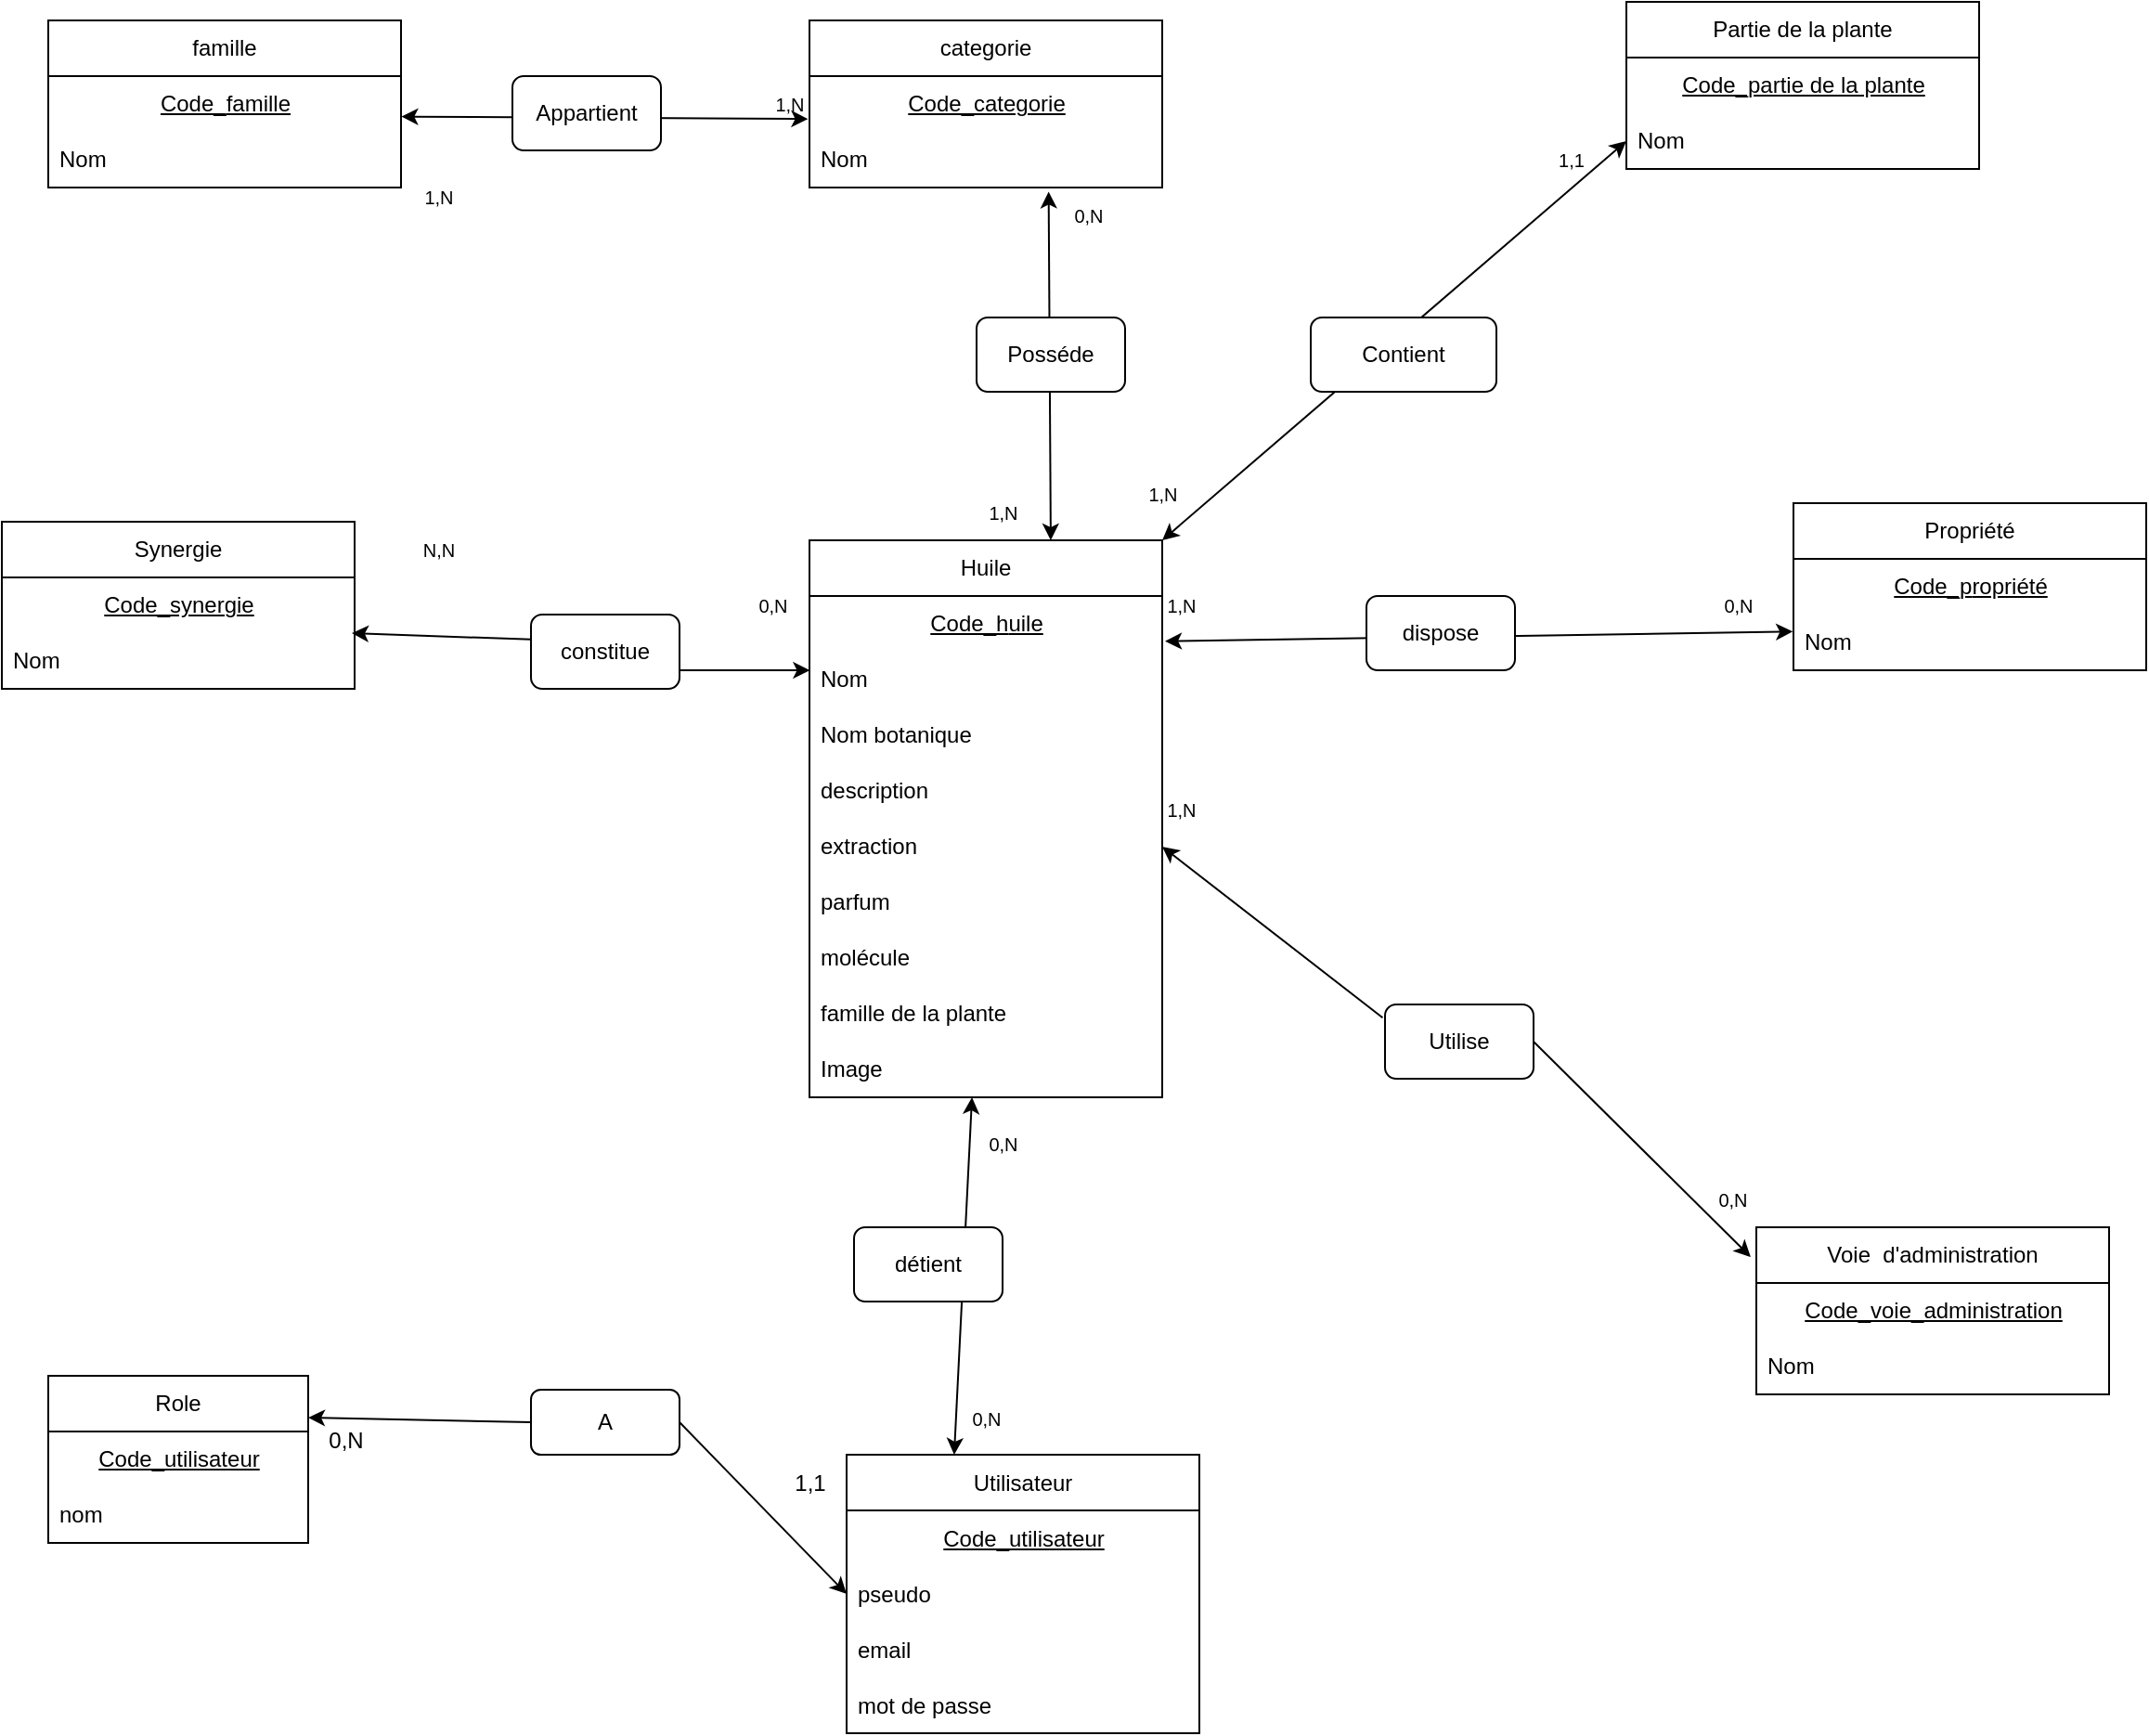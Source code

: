 <mxfile>
    <diagram id="7DcqBuMjETp8IMpF0-HL" name="Page-1">
        <mxGraphModel dx="2398" dy="2233" grid="1" gridSize="10" guides="1" tooltips="1" connect="1" arrows="1" fold="1" page="1" pageScale="1" pageWidth="827" pageHeight="1169" background="none" math="0" shadow="0">
            <root>
                <mxCell id="0"/>
                <mxCell id="1" parent="0"/>
                <mxCell id="12" value="categorie" style="swimlane;fontStyle=0;childLayout=stackLayout;horizontal=1;startSize=30;horizontalStack=0;resizeParent=1;resizeParentMax=0;resizeLast=0;collapsible=1;marginBottom=0;whiteSpace=wrap;html=1;" parent="1" vertex="1">
                    <mxGeometry x="310" y="-60" width="190" height="90" as="geometry"/>
                </mxCell>
                <mxCell id="13" value="&lt;u&gt;Code_categorie&lt;/u&gt;" style="text;html=1;align=center;verticalAlign=middle;resizable=0;points=[];autosize=1;strokeColor=none;fillColor=none;" parent="12" vertex="1">
                    <mxGeometry y="30" width="190" height="30" as="geometry"/>
                </mxCell>
                <mxCell id="14" value="Nom" style="text;strokeColor=none;fillColor=none;align=left;verticalAlign=middle;spacingLeft=4;spacingRight=4;overflow=hidden;points=[[0,0.5],[1,0.5]];portConstraint=eastwest;rotatable=0;whiteSpace=wrap;html=1;" parent="12" vertex="1">
                    <mxGeometry y="60" width="190" height="30" as="geometry"/>
                </mxCell>
                <mxCell id="45" value="Huile" style="swimlane;fontStyle=0;childLayout=stackLayout;horizontal=1;startSize=30;horizontalStack=0;resizeParent=1;resizeParentMax=0;resizeLast=0;collapsible=1;marginBottom=0;whiteSpace=wrap;html=1;" parent="1" vertex="1">
                    <mxGeometry x="310" y="220" width="190" height="300" as="geometry"/>
                </mxCell>
                <mxCell id="46" value="&lt;u&gt;Code_h&lt;span style=&quot;&quot;&gt;uile&lt;/span&gt;&lt;/u&gt;" style="text;html=1;align=center;verticalAlign=middle;resizable=0;points=[];autosize=1;strokeColor=none;fillColor=none;" parent="45" vertex="1">
                    <mxGeometry y="30" width="190" height="30" as="geometry"/>
                </mxCell>
                <mxCell id="47" value="Nom" style="text;strokeColor=none;fillColor=none;align=left;verticalAlign=middle;spacingLeft=4;spacingRight=4;overflow=hidden;points=[[0,0.5],[1,0.5]];portConstraint=eastwest;rotatable=0;whiteSpace=wrap;html=1;" parent="45" vertex="1">
                    <mxGeometry y="60" width="190" height="30" as="geometry"/>
                </mxCell>
                <mxCell id="52" value="Nom botanique" style="text;strokeColor=none;fillColor=none;align=left;verticalAlign=middle;spacingLeft=4;spacingRight=4;overflow=hidden;points=[[0,0.5],[1,0.5]];portConstraint=eastwest;rotatable=0;whiteSpace=wrap;html=1;" parent="45" vertex="1">
                    <mxGeometry y="90" width="190" height="30" as="geometry"/>
                </mxCell>
                <mxCell id="51" value="description" style="text;strokeColor=none;fillColor=none;align=left;verticalAlign=middle;spacingLeft=4;spacingRight=4;overflow=hidden;points=[[0,0.5],[1,0.5]];portConstraint=eastwest;rotatable=0;whiteSpace=wrap;html=1;" parent="45" vertex="1">
                    <mxGeometry y="120" width="190" height="30" as="geometry"/>
                </mxCell>
                <mxCell id="76" value="extraction" style="text;strokeColor=none;fillColor=none;align=left;verticalAlign=middle;spacingLeft=4;spacingRight=4;overflow=hidden;points=[[0,0.5],[1,0.5]];portConstraint=eastwest;rotatable=0;whiteSpace=wrap;html=1;" parent="45" vertex="1">
                    <mxGeometry y="150" width="190" height="30" as="geometry"/>
                </mxCell>
                <mxCell id="192" value="parfum" style="text;strokeColor=none;fillColor=none;align=left;verticalAlign=middle;spacingLeft=4;spacingRight=4;overflow=hidden;points=[[0,0.5],[1,0.5]];portConstraint=eastwest;rotatable=0;whiteSpace=wrap;html=1;" parent="45" vertex="1">
                    <mxGeometry y="180" width="190" height="30" as="geometry"/>
                </mxCell>
                <mxCell id="193" value="molécule" style="text;strokeColor=none;fillColor=none;align=left;verticalAlign=middle;spacingLeft=4;spacingRight=4;overflow=hidden;points=[[0,0.5],[1,0.5]];portConstraint=eastwest;rotatable=0;whiteSpace=wrap;html=1;" parent="45" vertex="1">
                    <mxGeometry y="210" width="190" height="30" as="geometry"/>
                </mxCell>
                <mxCell id="196" value="famille de la plante" style="text;strokeColor=none;fillColor=none;align=left;verticalAlign=middle;spacingLeft=4;spacingRight=4;overflow=hidden;points=[[0,0.5],[1,0.5]];portConstraint=eastwest;rotatable=0;whiteSpace=wrap;html=1;" parent="45" vertex="1">
                    <mxGeometry y="240" width="190" height="30" as="geometry"/>
                </mxCell>
                <mxCell id="194" value="Image" style="text;strokeColor=none;fillColor=none;align=left;verticalAlign=middle;spacingLeft=4;spacingRight=4;overflow=hidden;points=[[0,0.5],[1,0.5]];portConstraint=eastwest;rotatable=0;whiteSpace=wrap;html=1;" parent="45" vertex="1">
                    <mxGeometry y="270" width="190" height="30" as="geometry"/>
                </mxCell>
                <mxCell id="53" value="famille" style="swimlane;fontStyle=0;childLayout=stackLayout;horizontal=1;startSize=30;horizontalStack=0;resizeParent=1;resizeParentMax=0;resizeLast=0;collapsible=1;marginBottom=0;whiteSpace=wrap;html=1;" parent="1" vertex="1">
                    <mxGeometry x="-100" y="-60" width="190" height="90" as="geometry"/>
                </mxCell>
                <mxCell id="54" value="&lt;u&gt;Code_&lt;span style=&quot;&quot;&gt;famille&lt;/span&gt;&lt;/u&gt;" style="text;html=1;align=center;verticalAlign=middle;resizable=0;points=[];autosize=1;strokeColor=none;fillColor=none;" parent="53" vertex="1">
                    <mxGeometry y="30" width="190" height="30" as="geometry"/>
                </mxCell>
                <mxCell id="55" value="Nom" style="text;strokeColor=none;fillColor=none;align=left;verticalAlign=middle;spacingLeft=4;spacingRight=4;overflow=hidden;points=[[0,0.5],[1,0.5]];portConstraint=eastwest;rotatable=0;whiteSpace=wrap;html=1;" parent="53" vertex="1">
                    <mxGeometry y="60" width="190" height="30" as="geometry"/>
                </mxCell>
                <mxCell id="58" value="Propriété" style="swimlane;fontStyle=0;childLayout=stackLayout;horizontal=1;startSize=30;horizontalStack=0;resizeParent=1;resizeParentMax=0;resizeLast=0;collapsible=1;marginBottom=0;whiteSpace=wrap;html=1;" parent="1" vertex="1">
                    <mxGeometry x="840" y="200" width="190" height="90" as="geometry"/>
                </mxCell>
                <mxCell id="59" value="&lt;u&gt;Code_p&lt;span style=&quot;&quot;&gt;ropriété&lt;/span&gt;&lt;/u&gt;" style="text;html=1;align=center;verticalAlign=middle;resizable=0;points=[];autosize=1;strokeColor=none;fillColor=none;" parent="58" vertex="1">
                    <mxGeometry y="30" width="190" height="30" as="geometry"/>
                </mxCell>
                <mxCell id="60" value="Nom" style="text;strokeColor=none;fillColor=none;align=left;verticalAlign=middle;spacingLeft=4;spacingRight=4;overflow=hidden;points=[[0,0.5],[1,0.5]];portConstraint=eastwest;rotatable=0;whiteSpace=wrap;html=1;" parent="58" vertex="1">
                    <mxGeometry y="60" width="190" height="30" as="geometry"/>
                </mxCell>
                <mxCell id="67" value="Synergie" style="swimlane;fontStyle=0;childLayout=stackLayout;horizontal=1;startSize=30;horizontalStack=0;resizeParent=1;resizeParentMax=0;resizeLast=0;collapsible=1;marginBottom=0;whiteSpace=wrap;html=1;" parent="1" vertex="1">
                    <mxGeometry x="-125" y="210" width="190" height="90" as="geometry"/>
                </mxCell>
                <mxCell id="68" value="&lt;u&gt;Code_synergie&lt;/u&gt;" style="text;html=1;align=center;verticalAlign=middle;resizable=0;points=[];autosize=1;strokeColor=none;fillColor=none;" parent="67" vertex="1">
                    <mxGeometry y="30" width="190" height="30" as="geometry"/>
                </mxCell>
                <mxCell id="69" value="Nom" style="text;strokeColor=none;fillColor=none;align=left;verticalAlign=middle;spacingLeft=4;spacingRight=4;overflow=hidden;points=[[0,0.5],[1,0.5]];portConstraint=eastwest;rotatable=0;whiteSpace=wrap;html=1;" parent="67" vertex="1">
                    <mxGeometry y="60" width="190" height="30" as="geometry"/>
                </mxCell>
                <mxCell id="73" value="Partie de la plante" style="swimlane;fontStyle=0;childLayout=stackLayout;horizontal=1;startSize=30;horizontalStack=0;resizeParent=1;resizeParentMax=0;resizeLast=0;collapsible=1;marginBottom=0;whiteSpace=wrap;html=1;" parent="1" vertex="1">
                    <mxGeometry x="750" y="-70" width="190" height="90" as="geometry"/>
                </mxCell>
                <mxCell id="74" value="&lt;u&gt;Code_partie de la plante&lt;/u&gt;" style="text;html=1;align=center;verticalAlign=middle;resizable=0;points=[];autosize=1;strokeColor=none;fillColor=none;" parent="73" vertex="1">
                    <mxGeometry y="30" width="190" height="30" as="geometry"/>
                </mxCell>
                <mxCell id="75" value="Nom" style="text;strokeColor=none;fillColor=none;align=left;verticalAlign=middle;spacingLeft=4;spacingRight=4;overflow=hidden;points=[[0,0.5],[1,0.5]];portConstraint=eastwest;rotatable=0;whiteSpace=wrap;html=1;" parent="73" vertex="1">
                    <mxGeometry y="60" width="190" height="30" as="geometry"/>
                </mxCell>
                <mxCell id="78" value="Utilisateur" style="swimlane;fontStyle=0;childLayout=stackLayout;horizontal=1;startSize=30;horizontalStack=0;resizeParent=1;resizeParentMax=0;resizeLast=0;collapsible=1;marginBottom=0;whiteSpace=wrap;html=1;" parent="1" vertex="1">
                    <mxGeometry x="330" y="712.5" width="190" height="150" as="geometry"/>
                </mxCell>
                <mxCell id="79" value="&lt;u&gt;Code_utilisateur&lt;/u&gt;" style="text;html=1;align=center;verticalAlign=middle;resizable=0;points=[];autosize=1;strokeColor=none;fillColor=none;" parent="78" vertex="1">
                    <mxGeometry y="30" width="190" height="30" as="geometry"/>
                </mxCell>
                <mxCell id="80" value="pseudo" style="text;strokeColor=none;fillColor=none;align=left;verticalAlign=middle;spacingLeft=4;spacingRight=4;overflow=hidden;points=[[0,0.5],[1,0.5]];portConstraint=eastwest;rotatable=0;whiteSpace=wrap;html=1;" parent="78" vertex="1">
                    <mxGeometry y="60" width="190" height="30" as="geometry"/>
                </mxCell>
                <mxCell id="82" value="email" style="text;strokeColor=none;fillColor=none;align=left;verticalAlign=middle;spacingLeft=4;spacingRight=4;overflow=hidden;points=[[0,0.5],[1,0.5]];portConstraint=eastwest;rotatable=0;whiteSpace=wrap;html=1;" parent="78" vertex="1">
                    <mxGeometry y="90" width="190" height="30" as="geometry"/>
                </mxCell>
                <mxCell id="84" value="mot de passe" style="text;strokeColor=none;fillColor=none;align=left;verticalAlign=middle;spacingLeft=4;spacingRight=4;overflow=hidden;points=[[0,0.5],[1,0.5]];portConstraint=eastwest;rotatable=0;whiteSpace=wrap;html=1;" parent="78" vertex="1">
                    <mxGeometry y="120" width="190" height="30" as="geometry"/>
                </mxCell>
                <mxCell id="86" value="Voie&amp;nbsp; d'administration" style="swimlane;fontStyle=0;childLayout=stackLayout;horizontal=1;startSize=30;horizontalStack=0;resizeParent=1;resizeParentMax=0;resizeLast=0;collapsible=1;marginBottom=0;whiteSpace=wrap;html=1;" parent="1" vertex="1">
                    <mxGeometry x="820" y="590" width="190" height="90" as="geometry"/>
                </mxCell>
                <mxCell id="87" value="&lt;u&gt;Code_v&lt;span style=&quot;&quot;&gt;oie_administration&lt;/span&gt;&lt;/u&gt;" style="text;html=1;align=center;verticalAlign=middle;resizable=0;points=[];autosize=1;strokeColor=none;fillColor=none;" parent="86" vertex="1">
                    <mxGeometry y="30" width="190" height="30" as="geometry"/>
                </mxCell>
                <mxCell id="89" value="Nom" style="text;strokeColor=none;fillColor=none;align=left;verticalAlign=middle;spacingLeft=4;spacingRight=4;overflow=hidden;points=[[0,0.5],[1,0.5]];portConstraint=eastwest;rotatable=0;whiteSpace=wrap;html=1;" parent="86" vertex="1">
                    <mxGeometry y="60" width="190" height="30" as="geometry"/>
                </mxCell>
                <mxCell id="101" value="" style="endArrow=classic;startArrow=classic;html=1;exitX=1.001;exitY=0.726;exitDx=0;exitDy=0;exitPerimeter=0;entryX=-0.004;entryY=0.77;entryDx=0;entryDy=0;entryPerimeter=0;" parent="1" source="54" target="13" edge="1">
                    <mxGeometry width="50" height="50" relative="1" as="geometry">
                        <mxPoint x="430" y="330" as="sourcePoint"/>
                        <mxPoint x="480" y="280" as="targetPoint"/>
                    </mxGeometry>
                </mxCell>
                <mxCell id="102" value="&lt;font style=&quot;font-size: 10px;&quot;&gt;1,N&lt;/font&gt;" style="text;html=1;align=center;verticalAlign=middle;resizable=0;points=[];autosize=1;strokeColor=none;fillColor=none;" parent="1" vertex="1">
                    <mxGeometry x="90" y="20" width="40" height="30" as="geometry"/>
                </mxCell>
                <mxCell id="103" value="1,N" style="text;html=1;align=center;verticalAlign=middle;resizable=0;points=[];autosize=1;strokeColor=none;fillColor=none;fontSize=10;" parent="1" vertex="1">
                    <mxGeometry x="279" y="-30" width="40" height="30" as="geometry"/>
                </mxCell>
                <mxCell id="104" value="" style="endArrow=classic;startArrow=classic;html=1;fontSize=10;exitX=0.678;exitY=1.074;exitDx=0;exitDy=0;exitPerimeter=0;entryX=0.684;entryY=0;entryDx=0;entryDy=0;entryPerimeter=0;" parent="1" source="14" target="45" edge="1">
                    <mxGeometry width="50" height="50" relative="1" as="geometry">
                        <mxPoint x="500" y="60" as="sourcePoint"/>
                        <mxPoint x="440" y="140" as="targetPoint"/>
                    </mxGeometry>
                </mxCell>
                <mxCell id="105" value="0,N" style="text;html=1;align=center;verticalAlign=middle;resizable=0;points=[];autosize=1;strokeColor=none;fillColor=none;fontSize=10;" parent="1" vertex="1">
                    <mxGeometry x="440" y="30" width="40" height="30" as="geometry"/>
                </mxCell>
                <mxCell id="106" value="1,N" style="text;html=1;align=center;verticalAlign=middle;resizable=0;points=[];autosize=1;strokeColor=none;fillColor=none;fontSize=10;" parent="1" vertex="1">
                    <mxGeometry x="394" y="190" width="40" height="30" as="geometry"/>
                </mxCell>
                <mxCell id="107" value="" style="endArrow=classic;startArrow=classic;html=1;fontSize=10;entryX=-0.002;entryY=0.306;entryDx=0;entryDy=0;entryPerimeter=0;exitX=1.008;exitY=0.813;exitDx=0;exitDy=0;exitPerimeter=0;" parent="1" source="46" target="60" edge="1">
                    <mxGeometry width="50" height="50" relative="1" as="geometry">
                        <mxPoint x="430" y="260" as="sourcePoint"/>
                        <mxPoint x="480" y="210" as="targetPoint"/>
                    </mxGeometry>
                </mxCell>
                <mxCell id="108" value="0,N" style="text;html=1;align=center;verticalAlign=middle;resizable=0;points=[];autosize=1;strokeColor=none;fillColor=none;fontSize=10;" parent="1" vertex="1">
                    <mxGeometry x="790" y="240" width="40" height="30" as="geometry"/>
                </mxCell>
                <mxCell id="109" value="1,N" style="text;html=1;align=center;verticalAlign=middle;resizable=0;points=[];autosize=1;strokeColor=none;fillColor=none;fontSize=10;" parent="1" vertex="1">
                    <mxGeometry x="490" y="240" width="40" height="30" as="geometry"/>
                </mxCell>
                <mxCell id="111" value="1,1" style="text;html=1;align=center;verticalAlign=middle;resizable=0;points=[];autosize=1;strokeColor=none;fillColor=none;fontSize=10;" parent="1" vertex="1">
                    <mxGeometry x="700" width="40" height="30" as="geometry"/>
                </mxCell>
                <mxCell id="112" value="1,N" style="text;html=1;align=center;verticalAlign=middle;resizable=0;points=[];autosize=1;strokeColor=none;fillColor=none;fontSize=10;" parent="1" vertex="1">
                    <mxGeometry x="480" y="180" width="40" height="30" as="geometry"/>
                </mxCell>
                <mxCell id="113" value="" style="endArrow=classic;startArrow=classic;html=1;fontSize=10;exitX=1;exitY=0;exitDx=0;exitDy=0;entryX=0;entryY=0.5;entryDx=0;entryDy=0;" parent="1" source="45" target="75" edge="1">
                    <mxGeometry width="50" height="50" relative="1" as="geometry">
                        <mxPoint x="420" y="290" as="sourcePoint"/>
                        <mxPoint x="580" y="110" as="targetPoint"/>
                    </mxGeometry>
                </mxCell>
                <mxCell id="117" value="" style="endArrow=classic;startArrow=none;html=1;fontSize=10;exitX=1;exitY=0.5;exitDx=0;exitDy=0;entryX=-0.016;entryY=0.178;entryDx=0;entryDy=0;entryPerimeter=0;" parent="1" source="171" target="86" edge="1">
                    <mxGeometry width="50" height="50" relative="1" as="geometry">
                        <mxPoint x="420" y="330" as="sourcePoint"/>
                        <mxPoint x="470" y="280" as="targetPoint"/>
                    </mxGeometry>
                </mxCell>
                <mxCell id="118" value="1,N" style="text;html=1;align=center;verticalAlign=middle;resizable=0;points=[];autosize=1;strokeColor=none;fillColor=none;fontSize=10;" parent="1" vertex="1">
                    <mxGeometry x="490" y="350" width="40" height="30" as="geometry"/>
                </mxCell>
                <mxCell id="119" value="0,N" style="text;html=1;align=center;verticalAlign=middle;resizable=0;points=[];autosize=1;strokeColor=none;fillColor=none;fontSize=10;" parent="1" vertex="1">
                    <mxGeometry x="787" y="560" width="40" height="30" as="geometry"/>
                </mxCell>
                <mxCell id="122" value="" style="endArrow=classic;startArrow=none;html=1;fontSize=10;exitX=1;exitY=0.75;exitDx=0;exitDy=0;entryX=0.001;entryY=0.335;entryDx=0;entryDy=0;entryPerimeter=0;" parent="1" source="178" target="47" edge="1">
                    <mxGeometry width="50" height="50" relative="1" as="geometry">
                        <mxPoint x="420" y="320" as="sourcePoint"/>
                        <mxPoint x="470" y="270" as="targetPoint"/>
                    </mxGeometry>
                </mxCell>
                <mxCell id="123" value="N,N" style="text;html=1;align=center;verticalAlign=middle;resizable=0;points=[];autosize=1;strokeColor=none;fillColor=none;fontSize=10;" parent="1" vertex="1">
                    <mxGeometry x="90" y="210" width="40" height="30" as="geometry"/>
                </mxCell>
                <mxCell id="124" value="0,N" style="text;html=1;align=center;verticalAlign=middle;resizable=0;points=[];autosize=1;strokeColor=none;fillColor=none;fontSize=10;" parent="1" vertex="1">
                    <mxGeometry x="270" y="240" width="40" height="30" as="geometry"/>
                </mxCell>
                <mxCell id="143" value="" style="endArrow=classic;startArrow=classic;html=1;fontSize=10;exitX=0.305;exitY=0;exitDx=0;exitDy=0;exitPerimeter=0;" parent="1" source="78" target="45" edge="1">
                    <mxGeometry width="50" height="50" relative="1" as="geometry">
                        <mxPoint x="378.277" y="430" as="sourcePoint"/>
                        <mxPoint x="420" y="460" as="targetPoint"/>
                    </mxGeometry>
                </mxCell>
                <mxCell id="156" value="0,N" style="text;html=1;align=center;verticalAlign=middle;resizable=0;points=[];autosize=1;strokeColor=none;fillColor=none;fontSize=10;" parent="1" vertex="1">
                    <mxGeometry x="394" y="530" width="40" height="30" as="geometry"/>
                </mxCell>
                <mxCell id="157" value="0,N" style="text;html=1;align=center;verticalAlign=middle;resizable=0;points=[];autosize=1;strokeColor=none;fillColor=none;fontSize=10;" parent="1" vertex="1">
                    <mxGeometry x="385" y="677.5" width="40" height="30" as="geometry"/>
                </mxCell>
                <mxCell id="166" value="Appartient" style="rounded=1;whiteSpace=wrap;html=1;" parent="1" vertex="1">
                    <mxGeometry x="150" y="-30" width="80" height="40" as="geometry"/>
                </mxCell>
                <mxCell id="167" value="Posséde" style="rounded=1;whiteSpace=wrap;html=1;" parent="1" vertex="1">
                    <mxGeometry x="400" y="100" width="80" height="40" as="geometry"/>
                </mxCell>
                <mxCell id="168" value="Contient" style="rounded=1;whiteSpace=wrap;html=1;" parent="1" vertex="1">
                    <mxGeometry x="580" y="100" width="100" height="40" as="geometry"/>
                </mxCell>
                <mxCell id="170" value="dispose" style="rounded=1;whiteSpace=wrap;html=1;" parent="1" vertex="1">
                    <mxGeometry x="610" y="250" width="80" height="40" as="geometry"/>
                </mxCell>
                <mxCell id="172" value="" style="endArrow=none;startArrow=classic;html=1;fontSize=10;exitX=1;exitY=0.5;exitDx=0;exitDy=0;entryX=-0.016;entryY=0.178;entryDx=0;entryDy=0;entryPerimeter=0;" parent="1" source="76" target="171" edge="1">
                    <mxGeometry width="50" height="50" relative="1" as="geometry">
                        <mxPoint x="500.0" y="385" as="sourcePoint"/>
                        <mxPoint x="816.96" y="606.02" as="targetPoint"/>
                    </mxGeometry>
                </mxCell>
                <mxCell id="171" value="Utilise" style="rounded=1;whiteSpace=wrap;html=1;" parent="1" vertex="1">
                    <mxGeometry x="620" y="470" width="80" height="40" as="geometry"/>
                </mxCell>
                <mxCell id="173" value="détient" style="rounded=1;whiteSpace=wrap;html=1;" parent="1" vertex="1">
                    <mxGeometry x="334" y="590" width="80" height="40" as="geometry"/>
                </mxCell>
                <mxCell id="180" value="" style="endArrow=none;startArrow=classic;html=1;fontSize=10;exitX=0.992;exitY=0.001;exitDx=0;exitDy=0;exitPerimeter=0;entryX=0.001;entryY=0.335;entryDx=0;entryDy=0;entryPerimeter=0;" parent="1" source="69" target="178" edge="1">
                    <mxGeometry width="50" height="50" relative="1" as="geometry">
                        <mxPoint x="88.48" y="240.03" as="sourcePoint"/>
                        <mxPoint x="310.19" y="290.05" as="targetPoint"/>
                    </mxGeometry>
                </mxCell>
                <mxCell id="178" value="constitue" style="rounded=1;whiteSpace=wrap;html=1;" parent="1" vertex="1">
                    <mxGeometry x="160" y="260" width="80" height="40" as="geometry"/>
                </mxCell>
                <mxCell id="182" value="Role" style="swimlane;fontStyle=0;childLayout=stackLayout;horizontal=1;startSize=30;horizontalStack=0;resizeParent=1;resizeParentMax=0;resizeLast=0;collapsible=1;marginBottom=0;whiteSpace=wrap;html=1;" parent="1" vertex="1">
                    <mxGeometry x="-100" y="670" width="140" height="90" as="geometry"/>
                </mxCell>
                <mxCell id="191" value="&lt;u&gt;Code_utilisateur&lt;/u&gt;" style="text;html=1;align=center;verticalAlign=middle;resizable=0;points=[];autosize=1;strokeColor=none;fillColor=none;" parent="182" vertex="1">
                    <mxGeometry y="30" width="140" height="30" as="geometry"/>
                </mxCell>
                <mxCell id="184" value="nom" style="text;strokeColor=none;fillColor=none;align=left;verticalAlign=middle;spacingLeft=4;spacingRight=4;overflow=hidden;points=[[0,0.5],[1,0.5]];portConstraint=eastwest;rotatable=0;whiteSpace=wrap;html=1;" parent="182" vertex="1">
                    <mxGeometry y="60" width="140" height="30" as="geometry"/>
                </mxCell>
                <mxCell id="186" value="" style="endArrow=classic;startArrow=none;html=1;exitX=1;exitY=0.5;exitDx=0;exitDy=0;entryX=0;entryY=0.5;entryDx=0;entryDy=0;" parent="1" source="189" target="80" edge="1">
                    <mxGeometry width="50" height="50" relative="1" as="geometry">
                        <mxPoint x="630" y="390" as="sourcePoint"/>
                        <mxPoint x="680" y="340" as="targetPoint"/>
                    </mxGeometry>
                </mxCell>
                <mxCell id="187" value="1,1" style="text;html=1;align=center;verticalAlign=middle;resizable=0;points=[];autosize=1;strokeColor=none;fillColor=none;" parent="1" vertex="1">
                    <mxGeometry x="290" y="712.5" width="40" height="30" as="geometry"/>
                </mxCell>
                <mxCell id="188" value="0,N" style="text;html=1;align=center;verticalAlign=middle;resizable=0;points=[];autosize=1;strokeColor=none;fillColor=none;" parent="1" vertex="1">
                    <mxGeometry x="40" y="690" width="40" height="30" as="geometry"/>
                </mxCell>
                <mxCell id="190" value="" style="endArrow=none;startArrow=classic;html=1;exitX=1;exitY=0.25;exitDx=0;exitDy=0;entryX=0;entryY=0.5;entryDx=0;entryDy=0;" parent="1" source="182" target="189" edge="1">
                    <mxGeometry width="50" height="50" relative="1" as="geometry">
                        <mxPoint x="100" y="705" as="sourcePoint"/>
                        <mxPoint x="319" y="705" as="targetPoint"/>
                    </mxGeometry>
                </mxCell>
                <mxCell id="189" value="A" style="rounded=1;whiteSpace=wrap;html=1;" parent="1" vertex="1">
                    <mxGeometry x="160" y="677.5" width="80" height="35" as="geometry"/>
                </mxCell>
            </root>
        </mxGraphModel>
    </diagram>
</mxfile>